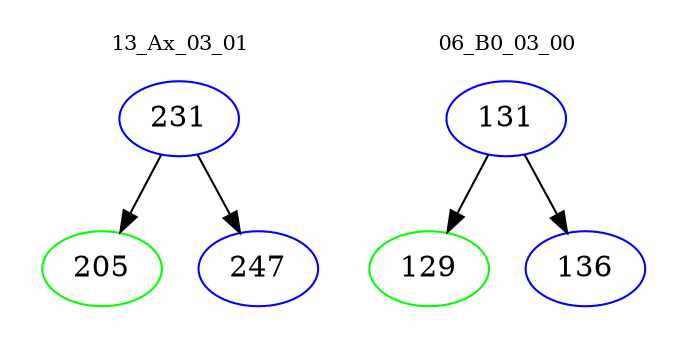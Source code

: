 digraph{
subgraph cluster_0 {
color = white
label = "13_Ax_03_01";
fontsize=10;
T0_231 [label="231", color="blue"]
T0_231 -> T0_205 [color="black"]
T0_205 [label="205", color="green"]
T0_231 -> T0_247 [color="black"]
T0_247 [label="247", color="blue"]
}
subgraph cluster_1 {
color = white
label = "06_B0_03_00";
fontsize=10;
T1_131 [label="131", color="blue"]
T1_131 -> T1_129 [color="black"]
T1_129 [label="129", color="green"]
T1_131 -> T1_136 [color="black"]
T1_136 [label="136", color="blue"]
}
}
